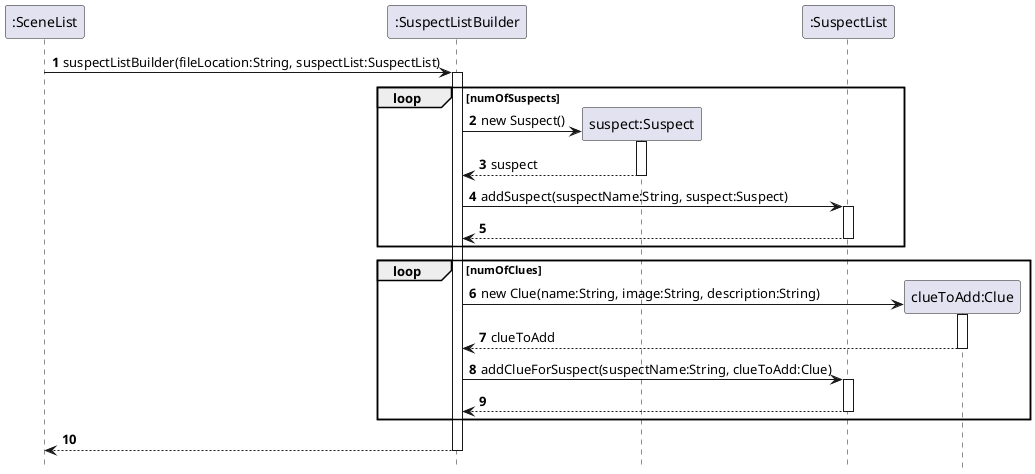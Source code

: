 @startuml
'https://plantuml.com/sequence-diagram

autonumber
hide footbox

":SceneList" -> ":SuspectListBuilder" :suspectListBuilder(fileLocation:String, suspectList:SuspectList)
loop numOfSuspects
    activate ":SuspectListBuilder"
    create "suspect:Suspect"
    ":SuspectListBuilder" -> "suspect:Suspect" :new Suspect()
    activate "suspect:Suspect"
    "suspect:Suspect" --> ":SuspectListBuilder" :suspect
    deactivate "suspect:Suspect"
    ":SuspectListBuilder" -> ":SuspectList" :addSuspect(suspectName:String, suspect:Suspect)
    activate ":SuspectList"
    ":SuspectList" --> ":SuspectListBuilder"
    deactivate ":SuspectList"

    end
loop numOfClues
    create "clueToAdd:Clue"
    ":SuspectListBuilder" -> "clueToAdd:Clue" :new Clue(name:String, image:String, description:String)
    activate "clueToAdd:Clue"
    "clueToAdd:Clue" --> ":SuspectListBuilder" :clueToAdd
    deactivate "clueToAdd:Clue"
    ":SuspectListBuilder" -> ":SuspectList" :addClueForSuspect(suspectName:String, clueToAdd:Clue)
    activate ":SuspectList"
    ":SuspectList" --> ":SuspectListBuilder"
    deactivate ":SuspectList"
    end
":SuspectListBuilder" --> ":SceneList"
deactivate ":SuspectListBuilder"



@enduml